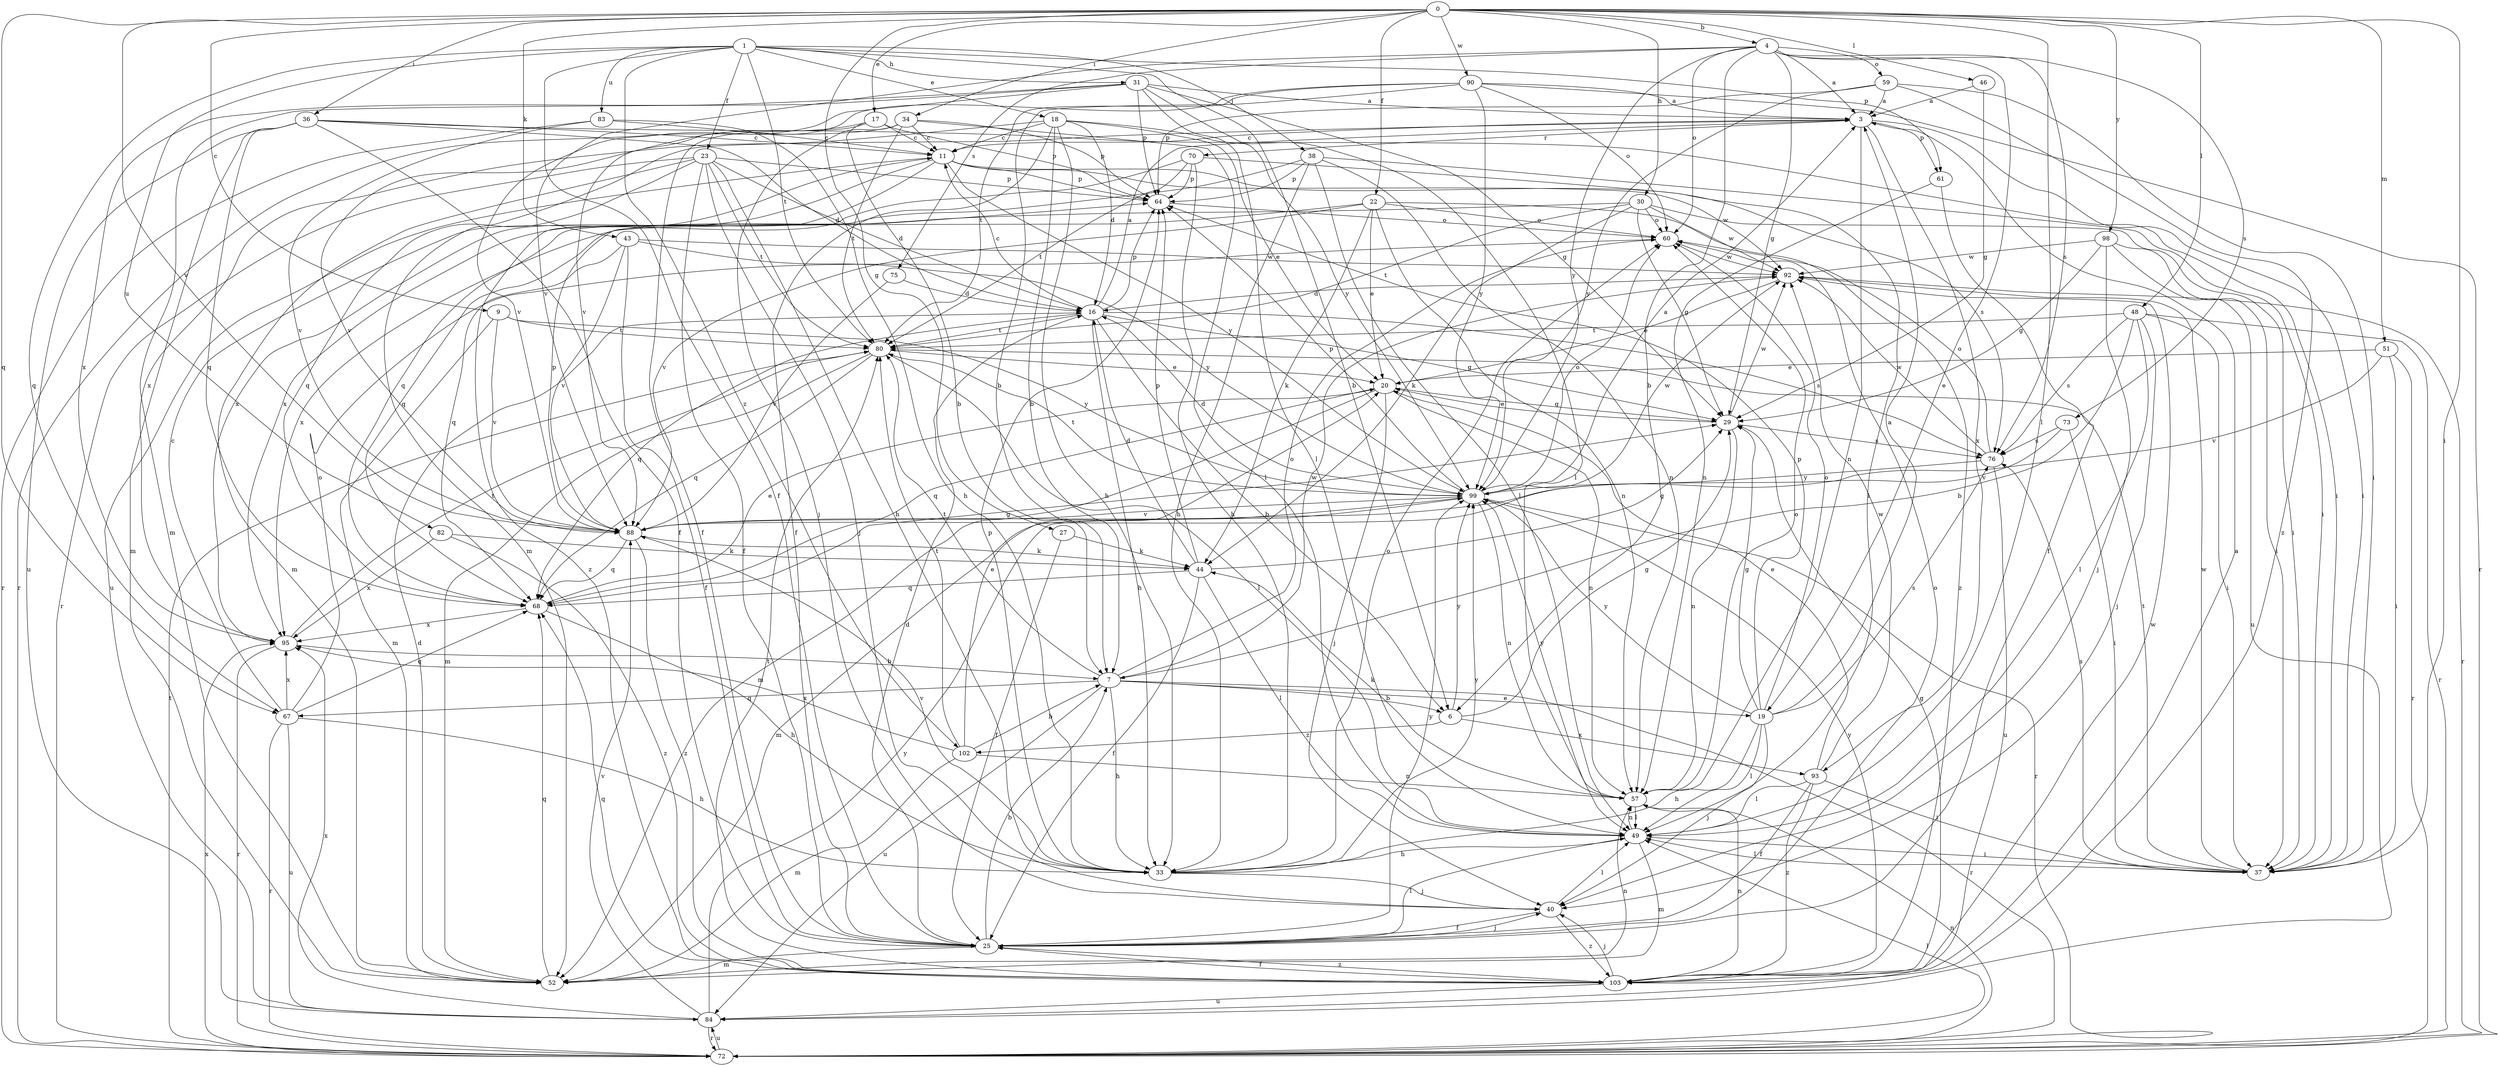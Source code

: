 strict digraph  {
0;
1;
3;
4;
6;
7;
9;
11;
16;
17;
18;
19;
20;
22;
23;
25;
27;
29;
30;
31;
33;
34;
36;
37;
38;
40;
43;
44;
46;
48;
49;
51;
52;
57;
59;
60;
61;
64;
67;
68;
70;
72;
73;
75;
76;
80;
82;
83;
84;
88;
90;
92;
93;
95;
98;
99;
102;
103;
0 -> 4  [label=b];
0 -> 9  [label=c];
0 -> 17  [label=e];
0 -> 22  [label=f];
0 -> 27  [label=g];
0 -> 30  [label=h];
0 -> 34  [label=i];
0 -> 36  [label=i];
0 -> 37  [label=i];
0 -> 43  [label=k];
0 -> 46  [label=l];
0 -> 48  [label=l];
0 -> 49  [label=l];
0 -> 51  [label=m];
0 -> 67  [label=q];
0 -> 88  [label=v];
0 -> 90  [label=w];
0 -> 98  [label=y];
1 -> 6  [label=b];
1 -> 18  [label=e];
1 -> 23  [label=f];
1 -> 25  [label=f];
1 -> 31  [label=h];
1 -> 38  [label=j];
1 -> 61  [label=p];
1 -> 67  [label=q];
1 -> 80  [label=t];
1 -> 82  [label=u];
1 -> 83  [label=u];
1 -> 102  [label=z];
3 -> 11  [label=c];
3 -> 37  [label=i];
3 -> 52  [label=m];
3 -> 57  [label=n];
3 -> 61  [label=p];
3 -> 70  [label=r];
3 -> 93  [label=x];
4 -> 3  [label=a];
4 -> 6  [label=b];
4 -> 19  [label=e];
4 -> 29  [label=g];
4 -> 59  [label=o];
4 -> 60  [label=o];
4 -> 73  [label=s];
4 -> 75  [label=s];
4 -> 76  [label=s];
4 -> 88  [label=v];
4 -> 99  [label=y];
6 -> 29  [label=g];
6 -> 93  [label=x];
6 -> 99  [label=y];
6 -> 102  [label=z];
7 -> 6  [label=b];
7 -> 19  [label=e];
7 -> 33  [label=h];
7 -> 60  [label=o];
7 -> 67  [label=q];
7 -> 72  [label=r];
7 -> 80  [label=t];
7 -> 84  [label=u];
7 -> 92  [label=w];
9 -> 52  [label=m];
9 -> 80  [label=t];
9 -> 88  [label=v];
9 -> 99  [label=y];
11 -> 64  [label=p];
11 -> 76  [label=s];
11 -> 84  [label=u];
11 -> 92  [label=w];
11 -> 95  [label=x];
11 -> 99  [label=y];
11 -> 103  [label=z];
16 -> 3  [label=a];
16 -> 6  [label=b];
16 -> 11  [label=c];
16 -> 29  [label=g];
16 -> 33  [label=h];
16 -> 64  [label=p];
16 -> 68  [label=q];
16 -> 76  [label=s];
16 -> 80  [label=t];
17 -> 7  [label=b];
17 -> 11  [label=c];
17 -> 25  [label=f];
17 -> 64  [label=p];
17 -> 88  [label=v];
18 -> 7  [label=b];
18 -> 11  [label=c];
18 -> 16  [label=d];
18 -> 20  [label=e];
18 -> 25  [label=f];
18 -> 33  [label=h];
18 -> 49  [label=l];
18 -> 95  [label=x];
19 -> 3  [label=a];
19 -> 29  [label=g];
19 -> 33  [label=h];
19 -> 40  [label=j];
19 -> 49  [label=l];
19 -> 60  [label=o];
19 -> 64  [label=p];
19 -> 76  [label=s];
19 -> 99  [label=y];
20 -> 29  [label=g];
20 -> 40  [label=j];
20 -> 52  [label=m];
20 -> 57  [label=n];
20 -> 68  [label=q];
22 -> 20  [label=e];
22 -> 44  [label=k];
22 -> 57  [label=n];
22 -> 60  [label=o];
22 -> 68  [label=q];
22 -> 88  [label=v];
22 -> 103  [label=z];
23 -> 16  [label=d];
23 -> 25  [label=f];
23 -> 33  [label=h];
23 -> 40  [label=j];
23 -> 52  [label=m];
23 -> 64  [label=p];
23 -> 68  [label=q];
23 -> 72  [label=r];
23 -> 80  [label=t];
25 -> 7  [label=b];
25 -> 16  [label=d];
25 -> 40  [label=j];
25 -> 49  [label=l];
25 -> 52  [label=m];
25 -> 60  [label=o];
25 -> 99  [label=y];
25 -> 103  [label=z];
27 -> 25  [label=f];
27 -> 44  [label=k];
29 -> 20  [label=e];
29 -> 57  [label=n];
29 -> 76  [label=s];
29 -> 92  [label=w];
30 -> 29  [label=g];
30 -> 37  [label=i];
30 -> 44  [label=k];
30 -> 60  [label=o];
30 -> 80  [label=t];
30 -> 92  [label=w];
30 -> 95  [label=x];
31 -> 3  [label=a];
31 -> 29  [label=g];
31 -> 49  [label=l];
31 -> 52  [label=m];
31 -> 64  [label=p];
31 -> 88  [label=v];
31 -> 95  [label=x];
31 -> 99  [label=y];
33 -> 40  [label=j];
33 -> 60  [label=o];
33 -> 64  [label=p];
33 -> 88  [label=v];
33 -> 99  [label=y];
34 -> 11  [label=c];
34 -> 40  [label=j];
34 -> 49  [label=l];
34 -> 64  [label=p];
34 -> 72  [label=r];
34 -> 80  [label=t];
36 -> 11  [label=c];
36 -> 16  [label=d];
36 -> 25  [label=f];
36 -> 37  [label=i];
36 -> 52  [label=m];
36 -> 68  [label=q];
36 -> 84  [label=u];
37 -> 49  [label=l];
37 -> 76  [label=s];
37 -> 80  [label=t];
37 -> 92  [label=w];
38 -> 33  [label=h];
38 -> 37  [label=i];
38 -> 49  [label=l];
38 -> 57  [label=n];
38 -> 64  [label=p];
38 -> 68  [label=q];
40 -> 25  [label=f];
40 -> 49  [label=l];
40 -> 103  [label=z];
43 -> 25  [label=f];
43 -> 68  [label=q];
43 -> 88  [label=v];
43 -> 92  [label=w];
43 -> 99  [label=y];
44 -> 16  [label=d];
44 -> 25  [label=f];
44 -> 29  [label=g];
44 -> 49  [label=l];
44 -> 64  [label=p];
44 -> 68  [label=q];
46 -> 3  [label=a];
46 -> 29  [label=g];
48 -> 7  [label=b];
48 -> 37  [label=i];
48 -> 40  [label=j];
48 -> 49  [label=l];
48 -> 72  [label=r];
48 -> 76  [label=s];
48 -> 80  [label=t];
49 -> 33  [label=h];
49 -> 37  [label=i];
49 -> 52  [label=m];
49 -> 57  [label=n];
51 -> 20  [label=e];
51 -> 37  [label=i];
51 -> 72  [label=r];
51 -> 88  [label=v];
52 -> 16  [label=d];
52 -> 57  [label=n];
52 -> 68  [label=q];
57 -> 44  [label=k];
57 -> 49  [label=l];
57 -> 60  [label=o];
57 -> 99  [label=y];
59 -> 3  [label=a];
59 -> 37  [label=i];
59 -> 64  [label=p];
59 -> 99  [label=y];
59 -> 103  [label=z];
60 -> 92  [label=w];
61 -> 25  [label=f];
61 -> 57  [label=n];
64 -> 60  [label=o];
67 -> 11  [label=c];
67 -> 33  [label=h];
67 -> 60  [label=o];
67 -> 68  [label=q];
67 -> 72  [label=r];
67 -> 84  [label=u];
67 -> 95  [label=x];
68 -> 20  [label=e];
68 -> 29  [label=g];
68 -> 33  [label=h];
68 -> 95  [label=x];
70 -> 33  [label=h];
70 -> 49  [label=l];
70 -> 64  [label=p];
70 -> 80  [label=t];
70 -> 95  [label=x];
72 -> 49  [label=l];
72 -> 57  [label=n];
72 -> 80  [label=t];
72 -> 84  [label=u];
72 -> 95  [label=x];
73 -> 37  [label=i];
73 -> 76  [label=s];
73 -> 88  [label=v];
75 -> 16  [label=d];
75 -> 88  [label=v];
76 -> 60  [label=o];
76 -> 84  [label=u];
76 -> 92  [label=w];
76 -> 99  [label=y];
80 -> 20  [label=e];
80 -> 49  [label=l];
80 -> 52  [label=m];
80 -> 68  [label=q];
82 -> 44  [label=k];
82 -> 95  [label=x];
82 -> 103  [label=z];
83 -> 11  [label=c];
83 -> 33  [label=h];
83 -> 72  [label=r];
83 -> 88  [label=v];
84 -> 72  [label=r];
84 -> 88  [label=v];
84 -> 95  [label=x];
84 -> 99  [label=y];
88 -> 44  [label=k];
88 -> 64  [label=p];
88 -> 68  [label=q];
88 -> 103  [label=z];
90 -> 3  [label=a];
90 -> 7  [label=b];
90 -> 60  [label=o];
90 -> 72  [label=r];
90 -> 80  [label=t];
90 -> 88  [label=v];
90 -> 99  [label=y];
92 -> 16  [label=d];
92 -> 20  [label=e];
92 -> 72  [label=r];
93 -> 20  [label=e];
93 -> 25  [label=f];
93 -> 37  [label=i];
93 -> 49  [label=l];
93 -> 92  [label=w];
93 -> 103  [label=z];
95 -> 7  [label=b];
95 -> 72  [label=r];
95 -> 80  [label=t];
98 -> 29  [label=g];
98 -> 37  [label=i];
98 -> 40  [label=j];
98 -> 84  [label=u];
98 -> 92  [label=w];
99 -> 3  [label=a];
99 -> 16  [label=d];
99 -> 52  [label=m];
99 -> 57  [label=n];
99 -> 60  [label=o];
99 -> 64  [label=p];
99 -> 72  [label=r];
99 -> 80  [label=t];
99 -> 88  [label=v];
99 -> 92  [label=w];
102 -> 7  [label=b];
102 -> 20  [label=e];
102 -> 52  [label=m];
102 -> 57  [label=n];
102 -> 80  [label=t];
102 -> 95  [label=x];
103 -> 3  [label=a];
103 -> 25  [label=f];
103 -> 29  [label=g];
103 -> 40  [label=j];
103 -> 57  [label=n];
103 -> 68  [label=q];
103 -> 80  [label=t];
103 -> 84  [label=u];
103 -> 92  [label=w];
103 -> 99  [label=y];
}
